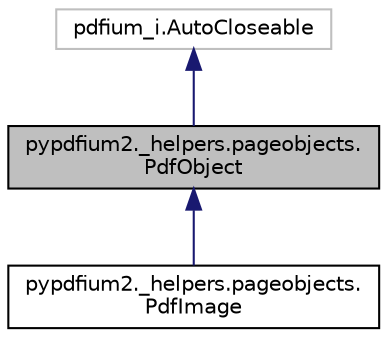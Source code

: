 digraph "pypdfium2._helpers.pageobjects.PdfObject"
{
 // LATEX_PDF_SIZE
  edge [fontname="Helvetica",fontsize="10",labelfontname="Helvetica",labelfontsize="10"];
  node [fontname="Helvetica",fontsize="10",shape=record];
  Node1 [label="pypdfium2._helpers.pageobjects.\lPdfObject",height=0.2,width=0.4,color="black", fillcolor="grey75", style="filled", fontcolor="black",tooltip=" "];
  Node2 -> Node1 [dir="back",color="midnightblue",fontsize="10",style="solid",fontname="Helvetica"];
  Node2 [label="pdfium_i.AutoCloseable",height=0.2,width=0.4,color="grey75", fillcolor="white", style="filled",tooltip=" "];
  Node1 -> Node3 [dir="back",color="midnightblue",fontsize="10",style="solid",fontname="Helvetica"];
  Node3 [label="pypdfium2._helpers.pageobjects.\lPdfImage",height=0.2,width=0.4,color="black", fillcolor="white", style="filled",URL="$classpypdfium2_1_1__helpers_1_1pageobjects_1_1PdfImage.html",tooltip=" "];
}
